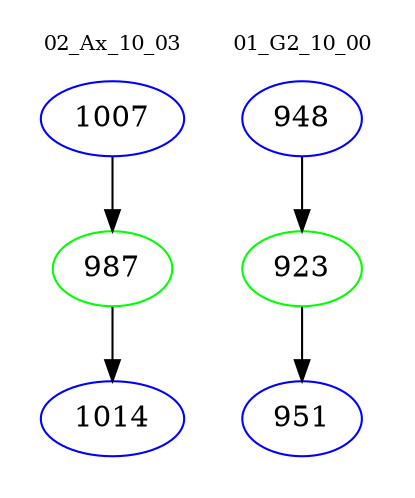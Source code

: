 digraph{
subgraph cluster_0 {
color = white
label = "02_Ax_10_03";
fontsize=10;
T0_1007 [label="1007", color="blue"]
T0_1007 -> T0_987 [color="black"]
T0_987 [label="987", color="green"]
T0_987 -> T0_1014 [color="black"]
T0_1014 [label="1014", color="blue"]
}
subgraph cluster_1 {
color = white
label = "01_G2_10_00";
fontsize=10;
T1_948 [label="948", color="blue"]
T1_948 -> T1_923 [color="black"]
T1_923 [label="923", color="green"]
T1_923 -> T1_951 [color="black"]
T1_951 [label="951", color="blue"]
}
}
